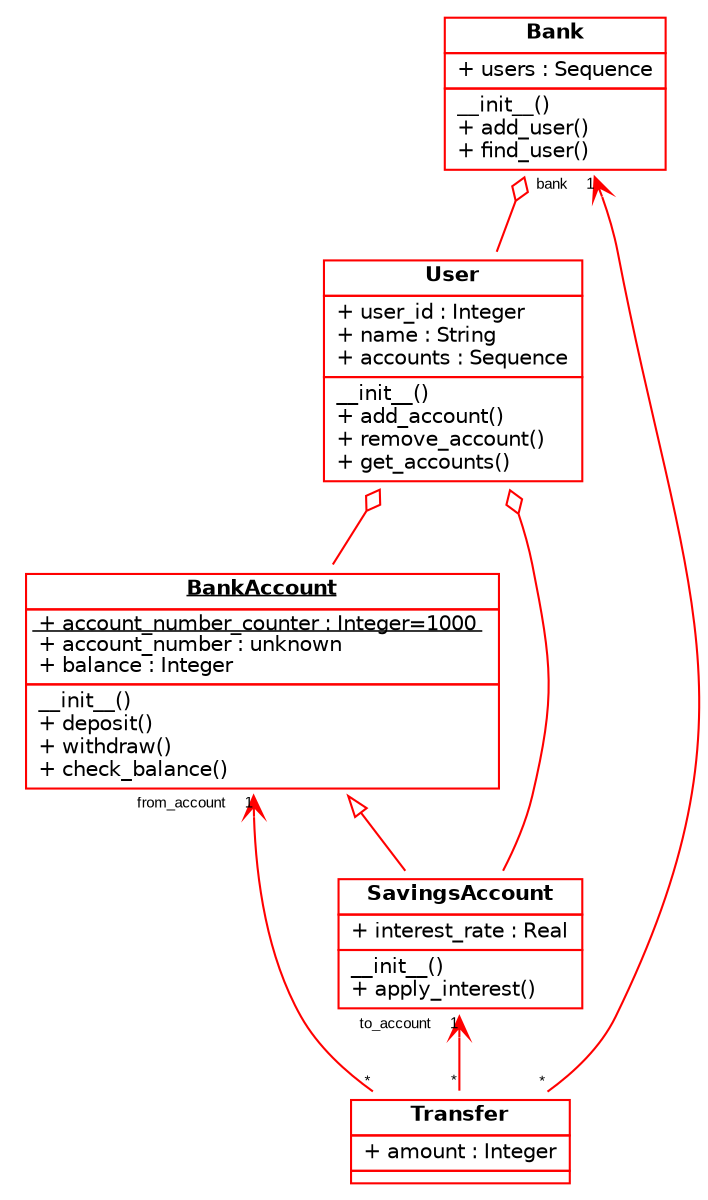 digraph G {
    edge [fontname="Helvetica",fontsize=10,labelfontname="arial",labelfontsize=7,color="red"];
    node [fontname="Helvetica",fontsize=10,shape=record,style=filled,fillcolor="white",color="red"];

    graph [ rankdir=BT ]
    node [ shape=none ]
 

    BankAccount [ label=<        
        <table border="0" cellborder="1" cellspacing="0">
            <tr><td><u><b>\N</b></u></td></tr>
            <tr><td align="left"><u> + account_number_counter : Integer=1000 </u> <br align="left"/> + account_number : unknown  <br align="left"/> + balance : Integer <br align="left"/></td></tr>
            <tr><td align="left"> __init__() <br align="left"/> + deposit() <br align="left"/> + withdraw() <br align="left"/> + check_balance() <br align="left"/></td></tr>
        </table>> ]
    SavingsAccount [ label=<        
        <table border="0" cellborder="1" cellspacing="0">
            <tr><td><b>\N</b></td></tr>
            <tr><td align="left"> + interest_rate : Real <br align="left"/></td></tr>
            <tr><td align="left"> __init__() <br align="left"/> + apply_interest() <br align="left"/></td></tr>
        </table>> ]
    User [ label=<        
        <table border="0" cellborder="1" cellspacing="0">
            <tr><td><b>\N</b></td></tr>
            <tr><td align="left"> + user_id : Integer  <br align="left"/> + name : String  <br align="left"/> + accounts : Sequence <br align="left"/></td></tr>
            <tr><td align="left"> __init__() <br align="left"/> + add_account() <br align="left"/> + remove_account() <br align="left"/> + get_accounts() <br align="left"/></td></tr>
        </table>> ]
    Bank [ label=<        
        <table border="0" cellborder="1" cellspacing="0">
            <tr><td><b>\N</b></td></tr>
            <tr><td align="left"> + users : Sequence <br align="left"/></td></tr>
            <tr><td align="left"> __init__() <br align="left"/> + add_user() <br align="left"/> + find_user() <br align="left"/></td></tr>
        </table>> ]
    Transfer [ label=<        
        <table border="0" cellborder="1" cellspacing="0">
            <tr><td><b>\N</b></td></tr>
            <tr><td align="left"> + amount : Integer <br align="left"/></td></tr>
            <tr><td align="left"></td></tr>
        </table>> ]

    User -> Bank [headlabel="", taillabel="    ", label="", arrowhead="odiamond", arrowtail="empty", style="", fontname="Helvetica", fontcolor="black", fontsize=10.0, color="red"];
    BankAccount -> User [headlabel="", taillabel="    ", label="", arrowhead="odiamond", arrowtail="empty", style="", fontname="Helvetica", fontcolor="black", fontsize=10.0, color="red"];
    SavingsAccount -> User [headlabel="", taillabel="    ", label="", arrowhead="odiamond", arrowtail="empty", style="", fontname="Helvetica", fontcolor="black", fontsize=10.0, color="red"];
    SavingsAccount -> BankAccount [headlabel="", taillabel="", label="", arrowhead="empty", arrowtail="empty", style="", fontname="Helvetica", fontcolor="black", fontsize=10.0, color="red"];
    Transfer -> BankAccount [headlabel="from_account    1", taillabel="    *", label="", arrowhead="vee", arrowtail="empty", style="", fontname="Helvetica", fontcolor="black", fontsize=10.0, color="red"];
    Transfer -> SavingsAccount [headlabel="to_account    1", taillabel="    *", label="", arrowhead="vee", arrowtail="empty", style="", fontname="Helvetica", fontcolor="black", fontsize=10.0, color="red"];
    Transfer -> Bank [headlabel="bank    1", taillabel="    *", label="", arrowhead="vee", arrowtail="empty", style="", fontname="Helvetica", fontcolor="black", fontsize=10.0, color="red"];
}